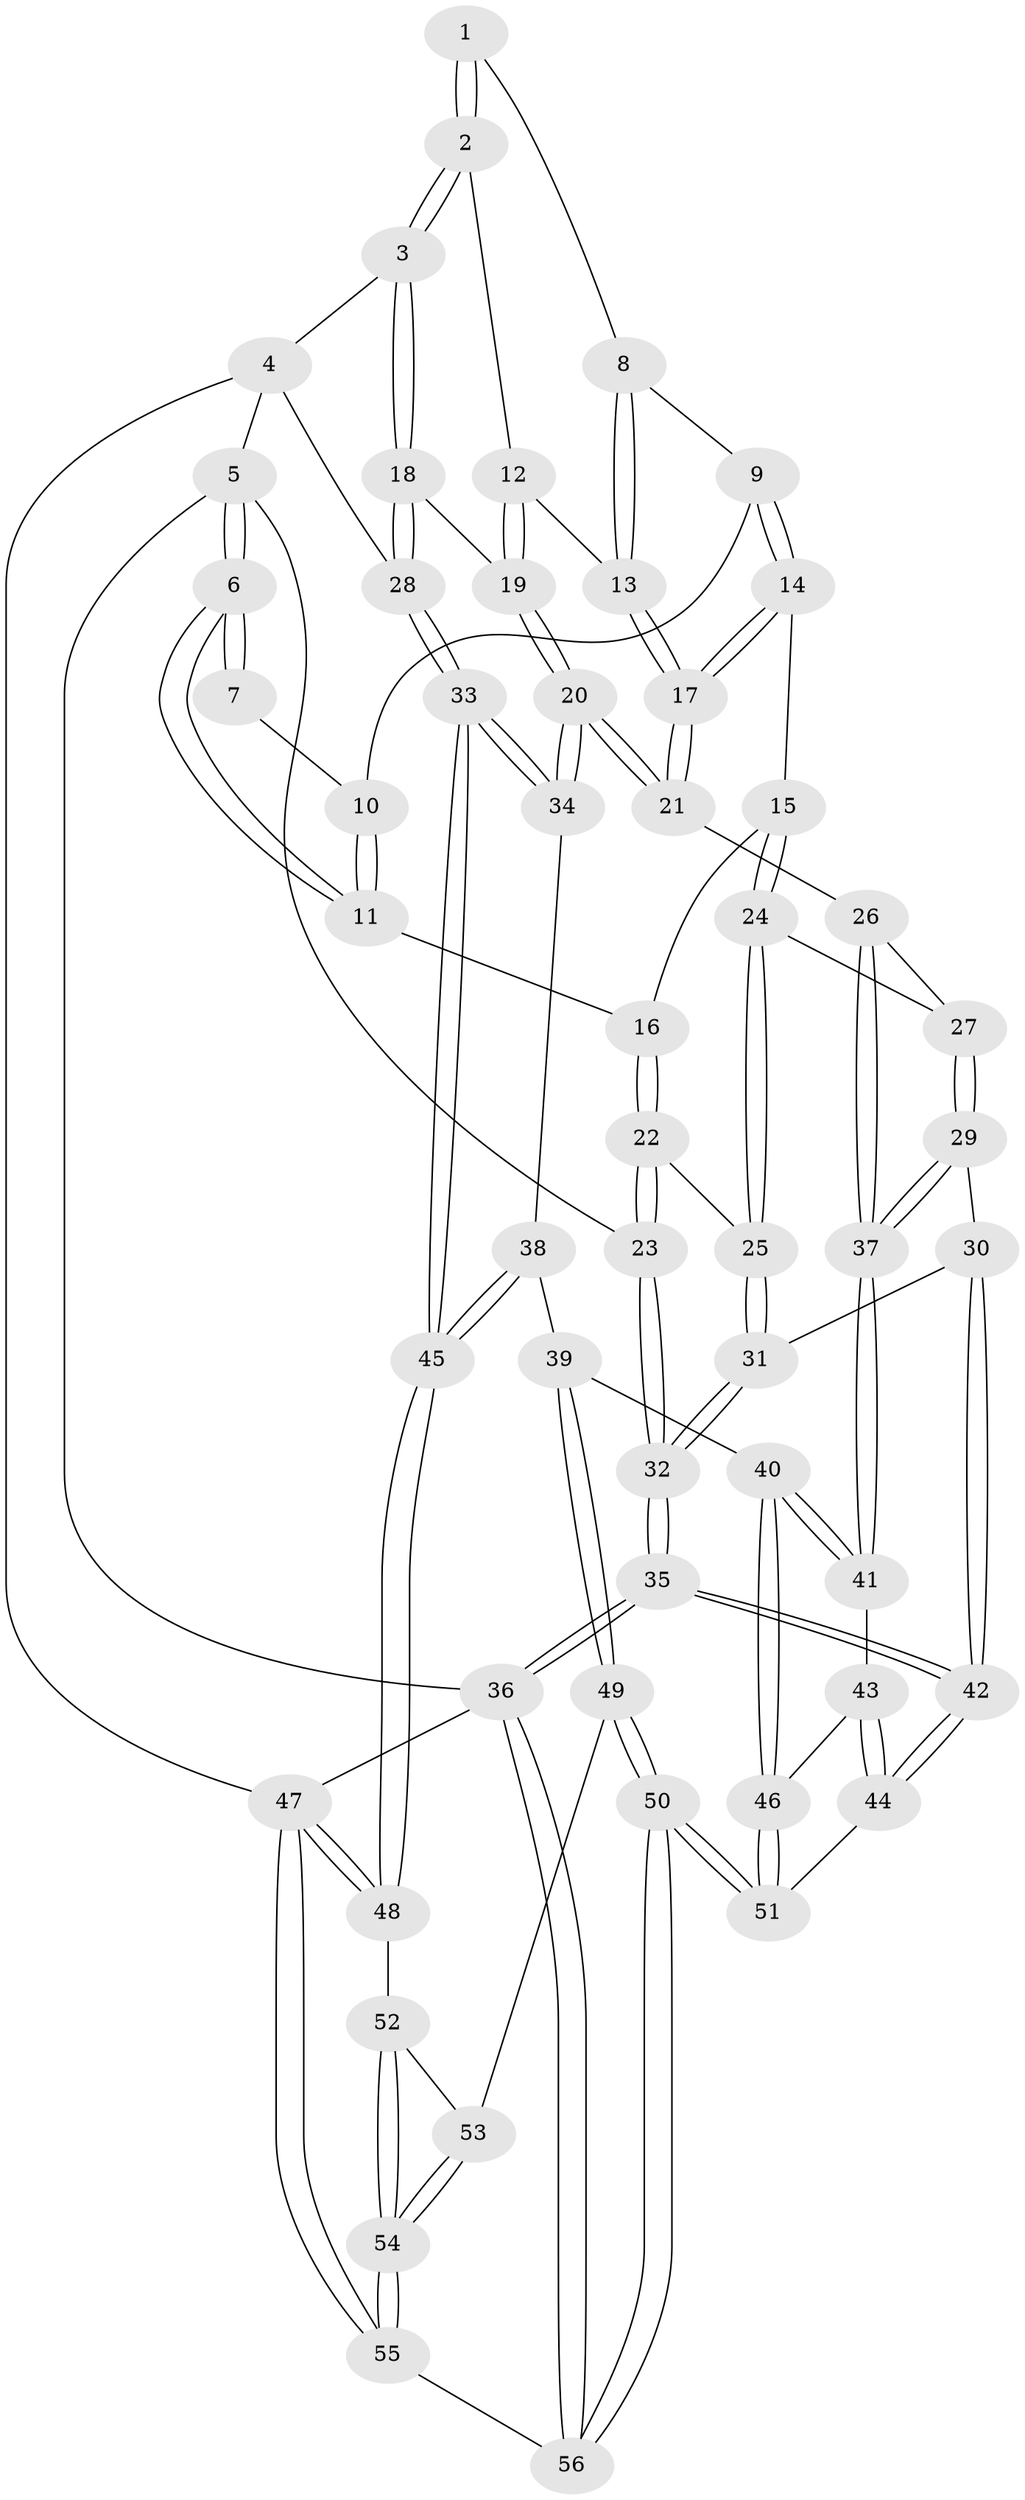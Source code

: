 // Generated by graph-tools (version 1.1) at 2025/38/03/09/25 02:38:43]
// undirected, 56 vertices, 137 edges
graph export_dot {
graph [start="1"]
  node [color=gray90,style=filled];
  1 [pos="+0.6078821435449023+0"];
  2 [pos="+0.9763978664635778+0"];
  3 [pos="+1+0"];
  4 [pos="+1+0"];
  5 [pos="+0+0"];
  6 [pos="+0+0"];
  7 [pos="+0.4363023781490144+0"];
  8 [pos="+0.4891954175130694+0.1277821831380445"];
  9 [pos="+0.4756575520318186+0.13653434572036613"];
  10 [pos="+0.3744478034324575+0.05838667266259234"];
  11 [pos="+0.17151868160282752+0.09852743649099942"];
  12 [pos="+0.7447465177786923+0.1206932107947063"];
  13 [pos="+0.6266798291412107+0.19092672701566307"];
  14 [pos="+0.4235348606437596+0.21826484102012664"];
  15 [pos="+0.29765741763924636+0.27175106829129303"];
  16 [pos="+0.18492319488074282+0.12240822037054519"];
  17 [pos="+0.598951788668607+0.36093515215540956"];
  18 [pos="+0.850329524077624+0.3928308957653705"];
  19 [pos="+0.7552632907967749+0.4208420778914306"];
  20 [pos="+0.6875413989417949+0.4692236420686046"];
  21 [pos="+0.6308298229060224+0.44666189038332677"];
  22 [pos="+0.0613617384863191+0.35867505076555"];
  23 [pos="+0+0.35871638013182433"];
  24 [pos="+0.28709726682794795+0.3450278184217322"];
  25 [pos="+0.22221878475759135+0.4010807409544319"];
  26 [pos="+0.5911340117646744+0.4577003238935225"];
  27 [pos="+0.3834550651329111+0.4216278057304689"];
  28 [pos="+1+0.559964078904903"];
  29 [pos="+0.3638266991748322+0.5938227319581717"];
  30 [pos="+0.3040108505535971+0.6031479925856121"];
  31 [pos="+0.21128828904780347+0.4415687514899407"];
  32 [pos="+0+0.8067028913445066"];
  33 [pos="+1+0.6132310748665531"];
  34 [pos="+0.7082239815342276+0.5494443016615658"];
  35 [pos="+0+0.9612942282907169"];
  36 [pos="+0+1"];
  37 [pos="+0.4350737281401229+0.6304152317766423"];
  38 [pos="+0.7132224915112495+0.6442607038489186"];
  39 [pos="+0.6936937783138746+0.7235643761397973"];
  40 [pos="+0.5571206068407664+0.7445837035815184"];
  41 [pos="+0.45293547078797924+0.6938984783729213"];
  42 [pos="+0.06738826927863086+0.8654766291940269"];
  43 [pos="+0.3898495051251211+0.752660612117228"];
  44 [pos="+0.3115690514155866+0.8152039968809228"];
  45 [pos="+1+0.6924249688028878"];
  46 [pos="+0.5044169748633259+0.8538773915978944"];
  47 [pos="+1+1"];
  48 [pos="+1+0.7719783709391315"];
  49 [pos="+0.7147127242320197+0.7657465319089554"];
  50 [pos="+0.5624536724448141+1"];
  51 [pos="+0.4873650952528259+0.8989480115043812"];
  52 [pos="+0.93055842521606+0.8254131001128079"];
  53 [pos="+0.7374488110364412+0.7794631232204975"];
  54 [pos="+0.8207259178063349+1"];
  55 [pos="+0.7945945176670185+1"];
  56 [pos="+0.5613650001972785+1"];
  1 -- 2;
  1 -- 2;
  1 -- 8;
  2 -- 3;
  2 -- 3;
  2 -- 12;
  3 -- 4;
  3 -- 18;
  3 -- 18;
  4 -- 5;
  4 -- 28;
  4 -- 47;
  5 -- 6;
  5 -- 6;
  5 -- 23;
  5 -- 36;
  6 -- 7;
  6 -- 7;
  6 -- 11;
  6 -- 11;
  7 -- 10;
  8 -- 9;
  8 -- 13;
  8 -- 13;
  9 -- 10;
  9 -- 14;
  9 -- 14;
  10 -- 11;
  10 -- 11;
  11 -- 16;
  12 -- 13;
  12 -- 19;
  12 -- 19;
  13 -- 17;
  13 -- 17;
  14 -- 15;
  14 -- 17;
  14 -- 17;
  15 -- 16;
  15 -- 24;
  15 -- 24;
  16 -- 22;
  16 -- 22;
  17 -- 21;
  17 -- 21;
  18 -- 19;
  18 -- 28;
  18 -- 28;
  19 -- 20;
  19 -- 20;
  20 -- 21;
  20 -- 21;
  20 -- 34;
  20 -- 34;
  21 -- 26;
  22 -- 23;
  22 -- 23;
  22 -- 25;
  23 -- 32;
  23 -- 32;
  24 -- 25;
  24 -- 25;
  24 -- 27;
  25 -- 31;
  25 -- 31;
  26 -- 27;
  26 -- 37;
  26 -- 37;
  27 -- 29;
  27 -- 29;
  28 -- 33;
  28 -- 33;
  29 -- 30;
  29 -- 37;
  29 -- 37;
  30 -- 31;
  30 -- 42;
  30 -- 42;
  31 -- 32;
  31 -- 32;
  32 -- 35;
  32 -- 35;
  33 -- 34;
  33 -- 34;
  33 -- 45;
  33 -- 45;
  34 -- 38;
  35 -- 36;
  35 -- 36;
  35 -- 42;
  35 -- 42;
  36 -- 56;
  36 -- 56;
  36 -- 47;
  37 -- 41;
  37 -- 41;
  38 -- 39;
  38 -- 45;
  38 -- 45;
  39 -- 40;
  39 -- 49;
  39 -- 49;
  40 -- 41;
  40 -- 41;
  40 -- 46;
  40 -- 46;
  41 -- 43;
  42 -- 44;
  42 -- 44;
  43 -- 44;
  43 -- 44;
  43 -- 46;
  44 -- 51;
  45 -- 48;
  45 -- 48;
  46 -- 51;
  46 -- 51;
  47 -- 48;
  47 -- 48;
  47 -- 55;
  47 -- 55;
  48 -- 52;
  49 -- 50;
  49 -- 50;
  49 -- 53;
  50 -- 51;
  50 -- 51;
  50 -- 56;
  50 -- 56;
  52 -- 53;
  52 -- 54;
  52 -- 54;
  53 -- 54;
  53 -- 54;
  54 -- 55;
  54 -- 55;
  55 -- 56;
}

